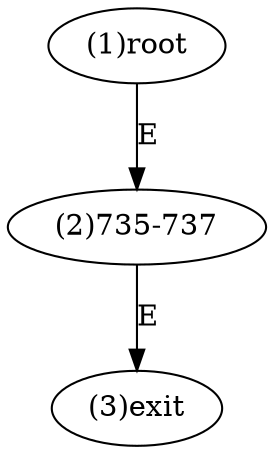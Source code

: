 digraph "" { 
1[ label="(1)root"];
2[ label="(2)735-737"];
3[ label="(3)exit"];
1->2[ label="E"];
2->3[ label="E"];
}